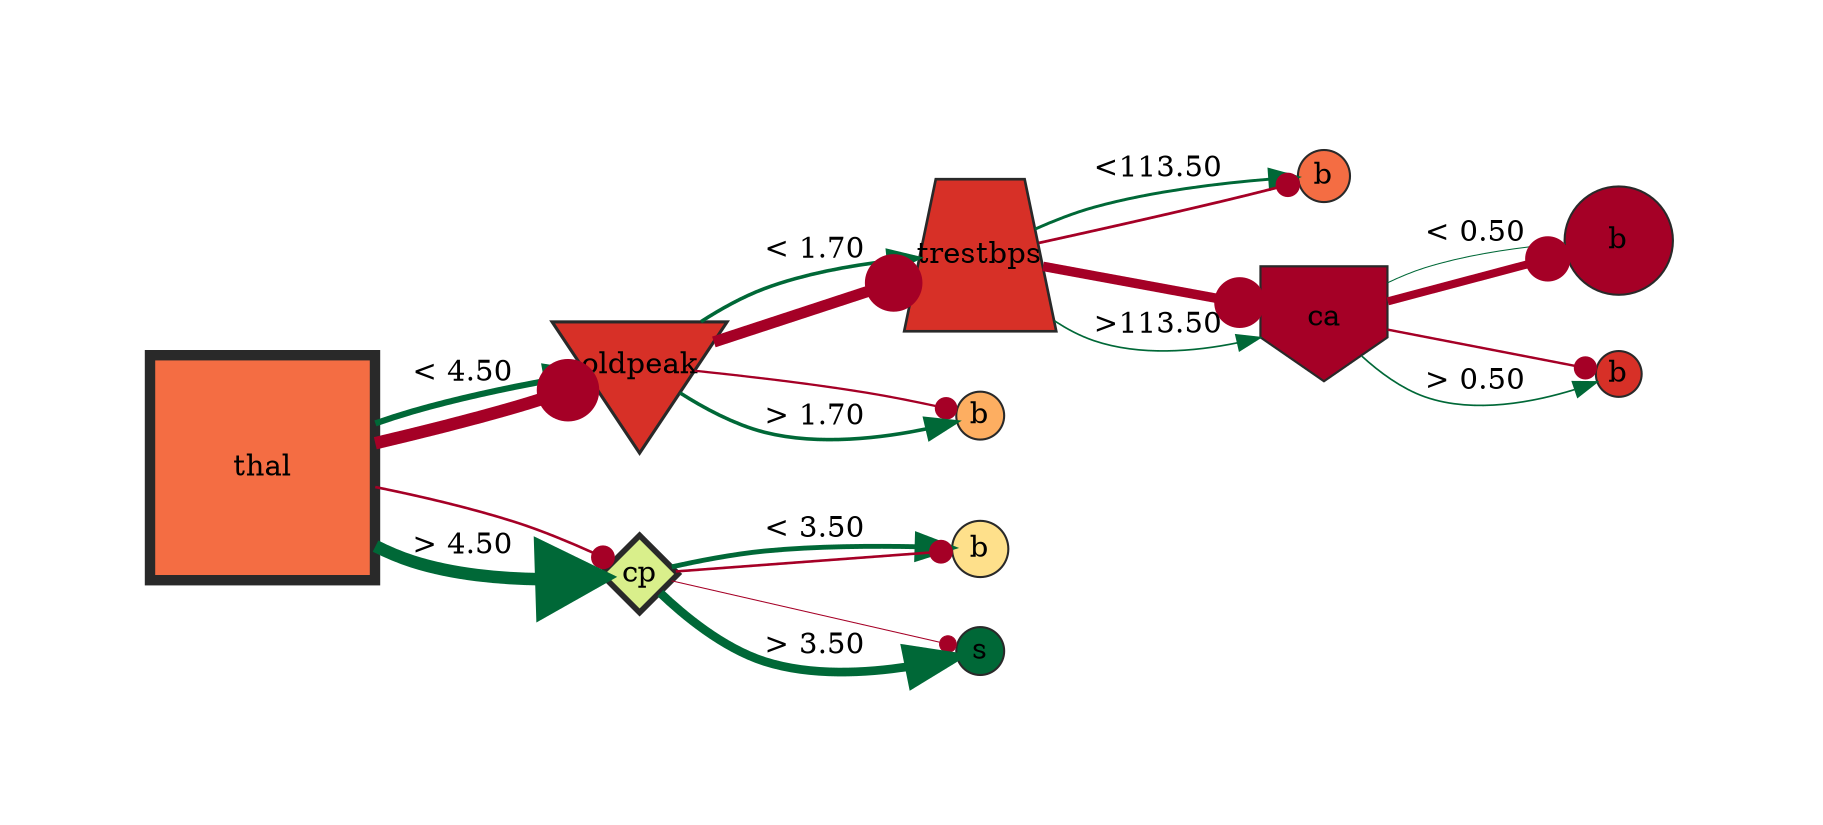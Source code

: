 digraph title{
graph [ rankdir="LR", bgcolor="white", pad=1.000000 ]
0 [label="thal", style="filled,setlinewidth(5.00)", fillcolor="#f46d43", color="#292929", shape=polygon, fixedsize=true, height=1.500000, width=1.500000]
0 -> 1 [ color="#006837" label="< 4.50", penwidth="2.944444", arrowhead="normal", arrowsize=1.888889 ]
0 -> 1 [ color="#a50026", penwidth="6.000000", arrowhead="dot", arrowsize=3.000000 ]
0 -> 2 [ color="#a50026", penwidth="1.253425", arrowhead="dot", arrowsize=1.273973 ]
0 -> 2 [ color="#006837" label="> 4.50", penwidth="6.000000", arrowhead="normal", arrowsize=3.000000 ]
1 [label="oldpeak", style="filled,setlinewidth(1.50)", fillcolor="#d73027", color="#292929", shape=invtriangle, fixedsize=true, height=1.160606, width=1.160606]
1 -> 3 [ color="#006837" label="< 1.70", penwidth="1.722222", arrowhead="normal", arrowsize=1.444444 ]
1 -> 3 [ color="#a50026", penwidth="5.397260", arrowhead="dot", arrowsize=2.780822 ]
1 -> 4 [ color="#a50026", penwidth="1.102740", arrowhead="dot", arrowsize=1.219178 ]
1 -> 4 [ color="#006837" label="> 1.70", penwidth="1.722222", arrowhead="normal", arrowsize=1.444444 ]
2 [label="cp", style="filled,setlinewidth(2.74)", fillcolor="#d9ef8b", color="#292929", shape=diamond, fixedsize=true, height=0.518182, width=0.518182]
2 -> 5 [ color="#006837" label="< 3.50", penwidth="2.333333", arrowhead="normal", arrowsize=1.666667 ]
2 -> 5 [ color="#a50026", penwidth="1.253425", arrowhead="dot", arrowsize=1.273973 ]
2 -> 6 [ color="#a50026", penwidth="0.500000", arrowhead="dot", arrowsize=1.000000 ]
2 -> 6 [ color="#006837" label="> 3.50", penwidth="4.166667", arrowhead="normal", arrowsize=2.333333 ]
3 [label="trestbps", style="filled,setlinewidth(1.28)", fillcolor="#d73027", color="#292929", shape=trapezium, fixedsize=true, height=1.015152, width=1.015152]
3 -> 7 [ color="#006837" label="<113.50", penwidth="1.416667", arrowhead="normal", arrowsize=1.333333 ]
3 -> 7 [ color="#a50026", penwidth="1.328767", arrowhead="dot", arrowsize=1.301370 ]
3 -> 8 [ color="#a50026", penwidth="4.568493", arrowhead="dot", arrowsize=2.479452 ]
3 -> 8 [ color="#006837" label=">113.50", penwidth="0.805556", arrowhead="normal", arrowsize=1.111111 ]
4 [label="b", style="filled,setlinewidth(1.00)", fillcolor="#fdae61", color="#292929", shape=circle, fixedsize=true, height=0.324242, width=0.324242]
5 [label="b", style="filled,setlinewidth(1.00)", fillcolor="#fee08b", color="#292929", shape=circle, fixedsize=true, height=0.372727, width=0.372727]
6 [label="s", style="filled,setlinewidth(1.00)", fillcolor="#006837", color="#292929", shape=circle, fixedsize=true, height=0.324242, width=0.324242]
7 [label="b", style="filled,setlinewidth(1.00)", fillcolor="#f46d43", color="#292929", shape=circle, fixedsize=true, height=0.348485, width=0.348485]
8 [label="ca", style="filled,setlinewidth(1.05)", fillcolor="#a50026", color="#292929", shape=invhouse, fixedsize=true, height=0.845455, width=0.845455]
8 -> 9 [ color="#006837" label="< 0.50", penwidth="0.500000", arrowhead="normal", arrowsize=1.000000 ]
8 -> 9 [ color="#a50026", penwidth="3.890411", arrowhead="dot", arrowsize=2.232877 ]
8 -> 10 [ color="#a50026", penwidth="1.178082", arrowhead="dot", arrowsize=1.246575 ]
8 -> 10 [ color="#006837" label="> 0.50", penwidth="0.805556", arrowhead="normal", arrowsize=1.111111 ]
9 [label="b", style="filled,setlinewidth(1.00)", fillcolor="#a50026", color="#292929", shape=circle, fixedsize=true, height=0.724242, width=0.724242]
10 [label="b", style="filled,setlinewidth(1.00)", fillcolor="#d73027", color="#292929", shape=circle, fixedsize=true, height=0.300000, width=0.300000]
}
